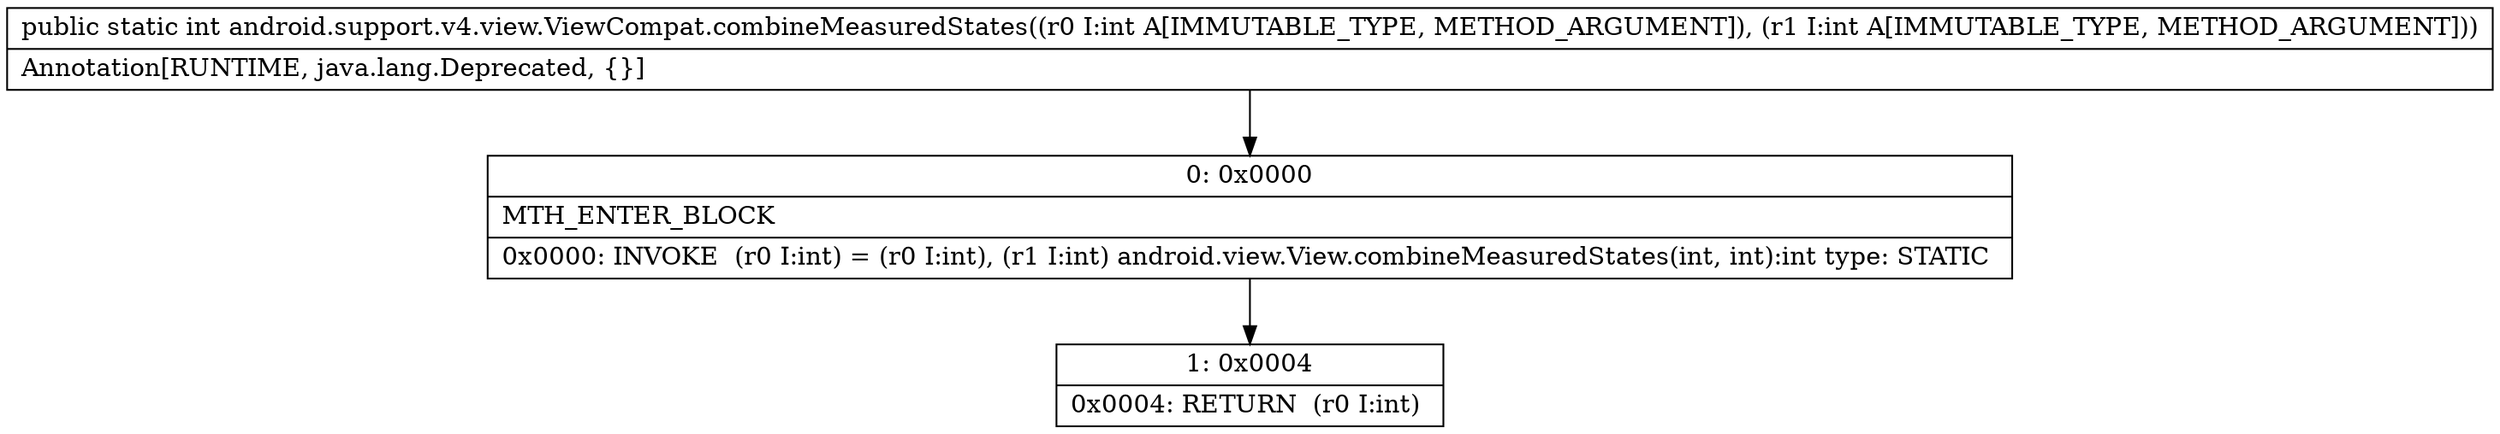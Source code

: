 digraph "CFG forandroid.support.v4.view.ViewCompat.combineMeasuredStates(II)I" {
Node_0 [shape=record,label="{0\:\ 0x0000|MTH_ENTER_BLOCK\l|0x0000: INVOKE  (r0 I:int) = (r0 I:int), (r1 I:int) android.view.View.combineMeasuredStates(int, int):int type: STATIC \l}"];
Node_1 [shape=record,label="{1\:\ 0x0004|0x0004: RETURN  (r0 I:int) \l}"];
MethodNode[shape=record,label="{public static int android.support.v4.view.ViewCompat.combineMeasuredStates((r0 I:int A[IMMUTABLE_TYPE, METHOD_ARGUMENT]), (r1 I:int A[IMMUTABLE_TYPE, METHOD_ARGUMENT]))  | Annotation[RUNTIME, java.lang.Deprecated, \{\}]\l}"];
MethodNode -> Node_0;
Node_0 -> Node_1;
}

